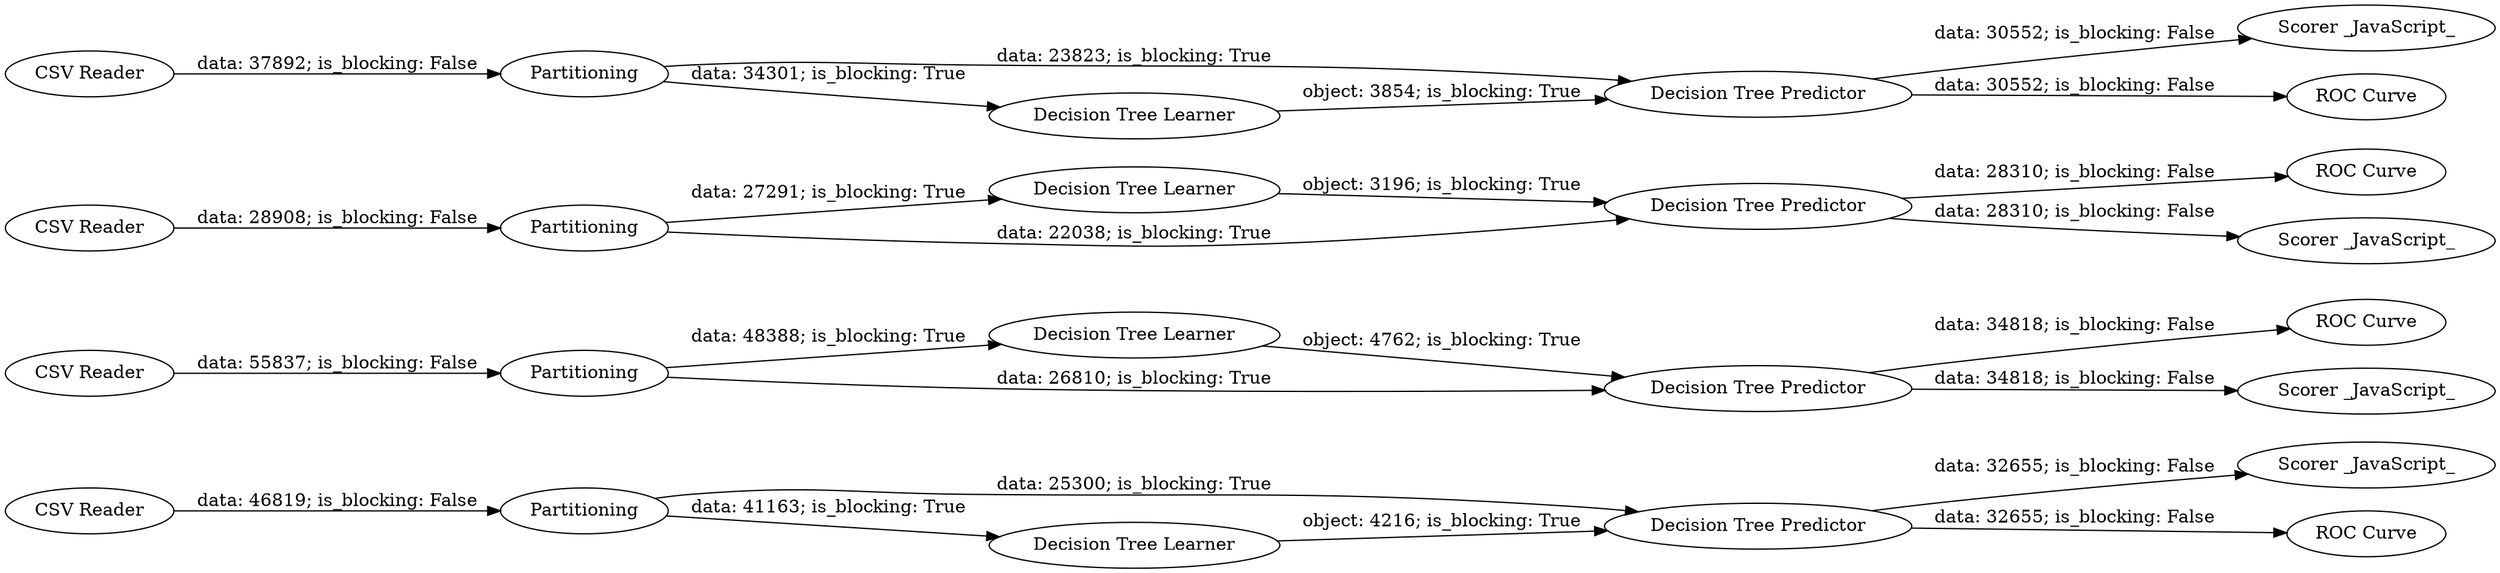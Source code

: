 digraph {
	"7456555953061396759_83" [label="Decision Tree Predictor"]
	"7456555953061396759_73" [label="CSV Reader"]
	"7456555953061396759_63" [label=Partitioning]
	"7456555953061396759_77" [label="Scorer _JavaScript_"]
	"7456555953061396759_88" [label="Decision Tree Learner"]
	"7456555953061396759_74" [label="ROC Curve"]
	"7456555953061396759_71" [label="CSV Reader"]
	"7456555953061396759_76" [label="Decision Tree Predictor"]
	"7456555953061396759_81" [label="Scorer _JavaScript_"]
	"7456555953061396759_64" [label="Decision Tree Learner"]
	"7456555953061396759_85" [label="Decision Tree Predictor"]
	"7456555953061396759_79" [label="Decision Tree Learner"]
	"7456555953061396759_68" [label="ROC Curve"]
	"7456555953061396759_69" [label="Scorer _JavaScript_"]
	"7456555953061396759_72" [label="CSV Reader"]
	"7456555953061396759_65" [label="Decision Tree Predictor"]
	"7456555953061396759_70" [label="CSV Reader"]
	"7456555953061396759_82" [label="ROC Curve"]
	"7456555953061396759_80" [label=Partitioning]
	"7456555953061396759_86" [label="ROC Curve"]
	"7456555953061396759_75" [label=Partitioning]
	"7456555953061396759_87" [label=Partitioning]
	"7456555953061396759_84" [label="Scorer _JavaScript_"]
	"7456555953061396759_78" [label="Decision Tree Learner"]
	"7456555953061396759_80" -> "7456555953061396759_83" [label="data: 25300; is_blocking: True"]
	"7456555953061396759_85" -> "7456555953061396759_86" [label="data: 34818; is_blocking: False"]
	"7456555953061396759_87" -> "7456555953061396759_88" [label="data: 48388; is_blocking: True"]
	"7456555953061396759_76" -> "7456555953061396759_74" [label="data: 30552; is_blocking: False"]
	"7456555953061396759_63" -> "7456555953061396759_64" [label="data: 27291; is_blocking: True"]
	"7456555953061396759_71" -> "7456555953061396759_75" [label="data: 37892; is_blocking: False"]
	"7456555953061396759_83" -> "7456555953061396759_82" [label="data: 32655; is_blocking: False"]
	"7456555953061396759_88" -> "7456555953061396759_85" [label="object: 4762; is_blocking: True"]
	"7456555953061396759_75" -> "7456555953061396759_76" [label="data: 23823; is_blocking: True"]
	"7456555953061396759_65" -> "7456555953061396759_68" [label="data: 28310; is_blocking: False"]
	"7456555953061396759_72" -> "7456555953061396759_80" [label="data: 46819; is_blocking: False"]
	"7456555953061396759_87" -> "7456555953061396759_85" [label="data: 26810; is_blocking: True"]
	"7456555953061396759_73" -> "7456555953061396759_87" [label="data: 55837; is_blocking: False"]
	"7456555953061396759_75" -> "7456555953061396759_78" [label="data: 34301; is_blocking: True"]
	"7456555953061396759_64" -> "7456555953061396759_65" [label="object: 3196; is_blocking: True"]
	"7456555953061396759_83" -> "7456555953061396759_81" [label="data: 32655; is_blocking: False"]
	"7456555953061396759_70" -> "7456555953061396759_63" [label="data: 28908; is_blocking: False"]
	"7456555953061396759_80" -> "7456555953061396759_79" [label="data: 41163; is_blocking: True"]
	"7456555953061396759_63" -> "7456555953061396759_65" [label="data: 22038; is_blocking: True"]
	"7456555953061396759_79" -> "7456555953061396759_83" [label="object: 4216; is_blocking: True"]
	"7456555953061396759_65" -> "7456555953061396759_69" [label="data: 28310; is_blocking: False"]
	"7456555953061396759_85" -> "7456555953061396759_84" [label="data: 34818; is_blocking: False"]
	"7456555953061396759_78" -> "7456555953061396759_76" [label="object: 3854; is_blocking: True"]
	"7456555953061396759_76" -> "7456555953061396759_77" [label="data: 30552; is_blocking: False"]
	rankdir=LR
}
